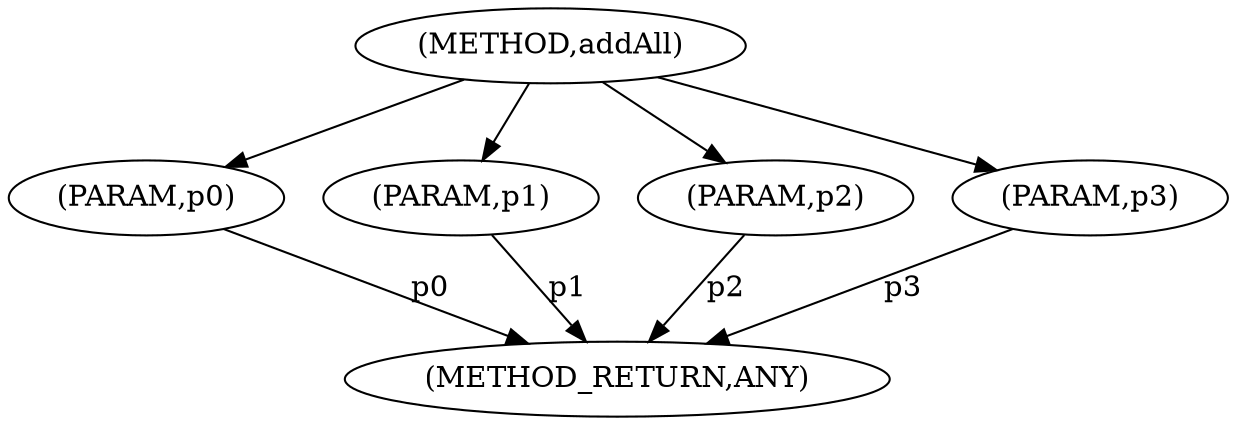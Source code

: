 digraph "addAll" {  
"1645" [label = <(METHOD,addAll)> ]
"1651" [label = <(METHOD_RETURN,ANY)> ]
"1646" [label = <(PARAM,p0)> ]
"1647" [label = <(PARAM,p1)> ]
"1648" [label = <(PARAM,p2)> ]
"1649" [label = <(PARAM,p3)> ]
  "1646" -> "1651"  [ label = "p0"] 
  "1647" -> "1651"  [ label = "p1"] 
  "1648" -> "1651"  [ label = "p2"] 
  "1649" -> "1651"  [ label = "p3"] 
  "1645" -> "1646" 
  "1645" -> "1647" 
  "1645" -> "1648" 
  "1645" -> "1649" 
}

